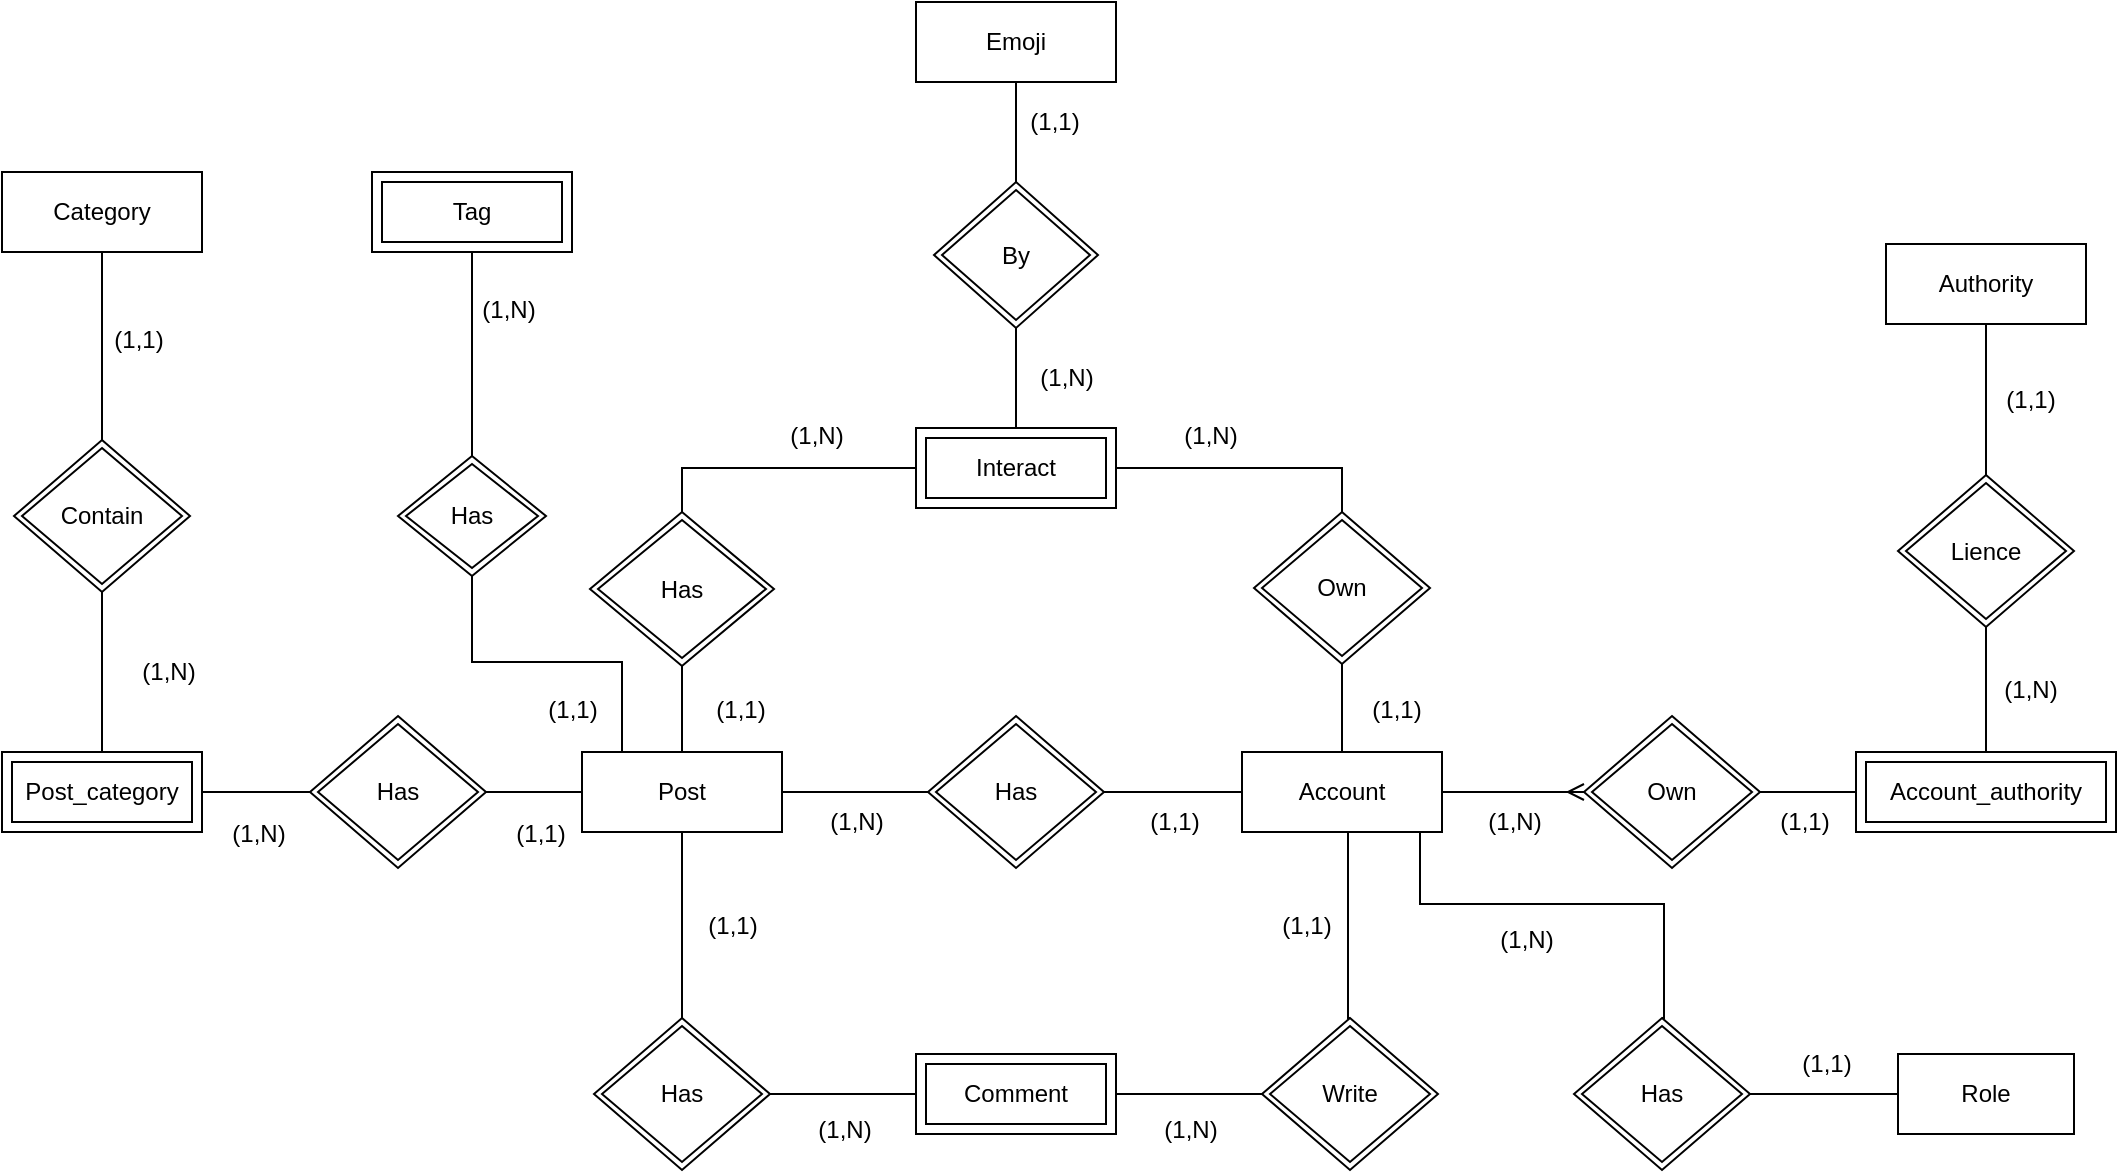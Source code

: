 <mxfile version="26.0.14">
  <diagram id="C5RBs43oDa-KdzZeNtuy" name="Page-1">
    <mxGraphModel dx="1322" dy="771" grid="0" gridSize="10" guides="1" tooltips="1" connect="1" arrows="1" fold="1" page="1" pageScale="1" pageWidth="827" pageHeight="1169" math="0" shadow="0">
      <root>
        <mxCell id="WIyWlLk6GJQsqaUBKTNV-0" />
        <mxCell id="WIyWlLk6GJQsqaUBKTNV-1" parent="WIyWlLk6GJQsqaUBKTNV-0" />
        <mxCell id="Ml0Y1lIsqMJPPoEARUl--29" style="edgeStyle=orthogonalEdgeStyle;rounded=0;orthogonalLoop=1;jettySize=auto;html=1;endArrow=none;endFill=0;entryX=1;entryY=0.5;entryDx=0;entryDy=0;startFill=0;" parent="WIyWlLk6GJQsqaUBKTNV-1" source="9PrO4wMIS41E5aJaGwnS-3" target="FAtzjwXxaEBkjEPme7Dd-24" edge="1">
          <mxGeometry relative="1" as="geometry">
            <mxPoint x="805" y="513" as="targetPoint" />
          </mxGeometry>
        </mxCell>
        <mxCell id="Ml0Y1lIsqMJPPoEARUl--38" style="edgeStyle=orthogonalEdgeStyle;rounded=0;orthogonalLoop=1;jettySize=auto;html=1;endArrow=none;endFill=0;entryX=0.5;entryY=0;entryDx=0;entryDy=0;startFill=0;" parent="WIyWlLk6GJQsqaUBKTNV-1" source="9PrO4wMIS41E5aJaGwnS-3" target="FAtzjwXxaEBkjEPme7Dd-30" edge="1">
          <mxGeometry relative="1" as="geometry">
            <Array as="points">
              <mxPoint x="900" y="593" />
            </Array>
            <mxPoint x="991" y="580" as="targetPoint" />
          </mxGeometry>
        </mxCell>
        <mxCell id="Ml0Y1lIsqMJPPoEARUl--43" style="edgeStyle=orthogonalEdgeStyle;rounded=0;orthogonalLoop=1;jettySize=auto;html=1;endArrow=none;endFill=0;entryX=0.5;entryY=1;entryDx=0;entryDy=0;exitX=0.5;exitY=0;exitDx=0;exitDy=0;startFill=0;" parent="WIyWlLk6GJQsqaUBKTNV-1" source="9PrO4wMIS41E5aJaGwnS-3" target="FAtzjwXxaEBkjEPme7Dd-11" edge="1">
          <mxGeometry relative="1" as="geometry">
            <mxPoint x="897" y="360" as="targetPoint" />
          </mxGeometry>
        </mxCell>
        <mxCell id="FAtzjwXxaEBkjEPme7Dd-39" style="edgeStyle=orthogonalEdgeStyle;rounded=0;orthogonalLoop=1;jettySize=auto;html=1;entryX=0;entryY=0.5;entryDx=0;entryDy=0;endArrow=ERmany;endFill=0;" edge="1" parent="WIyWlLk6GJQsqaUBKTNV-1" source="9PrO4wMIS41E5aJaGwnS-3" target="FAtzjwXxaEBkjEPme7Dd-36">
          <mxGeometry relative="1" as="geometry" />
        </mxCell>
        <mxCell id="FAtzjwXxaEBkjEPme7Dd-73" style="edgeStyle=orthogonalEdgeStyle;rounded=0;orthogonalLoop=1;jettySize=auto;html=1;entryX=0.5;entryY=0;entryDx=0;entryDy=0;endArrow=none;startFill=0;" edge="1" parent="WIyWlLk6GJQsqaUBKTNV-1" source="9PrO4wMIS41E5aJaGwnS-3" target="FAtzjwXxaEBkjEPme7Dd-72">
          <mxGeometry relative="1" as="geometry">
            <Array as="points">
              <mxPoint x="936" y="536" />
              <mxPoint x="1058" y="536" />
              <mxPoint x="1058" y="593" />
            </Array>
          </mxGeometry>
        </mxCell>
        <mxCell id="9PrO4wMIS41E5aJaGwnS-3" value="Account" style="whiteSpace=wrap;html=1;align=center;" parent="WIyWlLk6GJQsqaUBKTNV-1" vertex="1">
          <mxGeometry x="847" y="460" width="100" height="40" as="geometry" />
        </mxCell>
        <mxCell id="FAtzjwXxaEBkjEPme7Dd-42" style="edgeStyle=orthogonalEdgeStyle;rounded=0;orthogonalLoop=1;jettySize=auto;html=1;entryX=0.5;entryY=0;entryDx=0;entryDy=0;endArrow=none;endFill=0;startFill=0;" edge="1" parent="WIyWlLk6GJQsqaUBKTNV-1" source="Ml0Y1lIsqMJPPoEARUl--0" target="FAtzjwXxaEBkjEPme7Dd-41">
          <mxGeometry relative="1" as="geometry" />
        </mxCell>
        <mxCell id="Ml0Y1lIsqMJPPoEARUl--0" value="Authority" style="whiteSpace=wrap;html=1;align=center;" parent="WIyWlLk6GJQsqaUBKTNV-1" vertex="1">
          <mxGeometry x="1169" y="206" width="100" height="40" as="geometry" />
        </mxCell>
        <mxCell id="FAtzjwXxaEBkjEPme7Dd-45" value="" style="edgeStyle=orthogonalEdgeStyle;rounded=0;orthogonalLoop=1;jettySize=auto;html=1;endArrow=none;startFill=0;" edge="1" parent="WIyWlLk6GJQsqaUBKTNV-1" source="Ml0Y1lIsqMJPPoEARUl--4" target="FAtzjwXxaEBkjEPme7Dd-27">
          <mxGeometry relative="1" as="geometry" />
        </mxCell>
        <mxCell id="Ml0Y1lIsqMJPPoEARUl--4" value="Comment" style="shape=ext;margin=3;double=1;whiteSpace=wrap;html=1;align=center;" parent="WIyWlLk6GJQsqaUBKTNV-1" vertex="1">
          <mxGeometry x="684" y="611" width="100" height="40" as="geometry" />
        </mxCell>
        <mxCell id="Ml0Y1lIsqMJPPoEARUl--27" style="edgeStyle=orthogonalEdgeStyle;rounded=0;orthogonalLoop=1;jettySize=auto;html=1;exitX=0;exitY=0.5;exitDx=0;exitDy=0;endArrow=none;endFill=0;entryX=1;entryY=0.5;entryDx=0;entryDy=0;startFill=0;" parent="WIyWlLk6GJQsqaUBKTNV-1" source="Ml0Y1lIsqMJPPoEARUl--14" target="FAtzjwXxaEBkjEPme7Dd-21" edge="1">
          <mxGeometry relative="1" as="geometry">
            <mxPoint x="450" y="485" as="targetPoint" />
          </mxGeometry>
        </mxCell>
        <mxCell id="FAtzjwXxaEBkjEPme7Dd-3" style="edgeStyle=orthogonalEdgeStyle;rounded=0;orthogonalLoop=1;jettySize=auto;html=1;entryX=0.5;entryY=1;entryDx=0;entryDy=0;endArrow=none;endFill=0;startFill=0;" edge="1" parent="WIyWlLk6GJQsqaUBKTNV-1" source="Ml0Y1lIsqMJPPoEARUl--14" target="FAtzjwXxaEBkjEPme7Dd-2">
          <mxGeometry relative="1" as="geometry">
            <mxPoint x="407" y="370" as="targetPoint" />
            <Array as="points">
              <mxPoint x="537" y="415" />
              <mxPoint x="462" y="415" />
            </Array>
          </mxGeometry>
        </mxCell>
        <mxCell id="FAtzjwXxaEBkjEPme7Dd-12" style="edgeStyle=orthogonalEdgeStyle;rounded=0;orthogonalLoop=1;jettySize=auto;html=1;entryX=0.5;entryY=1;entryDx=0;entryDy=0;endArrow=none;endFill=0;startFill=0;" edge="1" parent="WIyWlLk6GJQsqaUBKTNV-1" source="Ml0Y1lIsqMJPPoEARUl--14" target="FAtzjwXxaEBkjEPme7Dd-10">
          <mxGeometry relative="1" as="geometry" />
        </mxCell>
        <mxCell id="FAtzjwXxaEBkjEPme7Dd-38" style="edgeStyle=orthogonalEdgeStyle;rounded=0;orthogonalLoop=1;jettySize=auto;html=1;entryX=0.5;entryY=0;entryDx=0;entryDy=0;endArrow=none;endFill=0;startFill=0;" edge="1" parent="WIyWlLk6GJQsqaUBKTNV-1" source="Ml0Y1lIsqMJPPoEARUl--14" target="FAtzjwXxaEBkjEPme7Dd-27">
          <mxGeometry relative="1" as="geometry" />
        </mxCell>
        <mxCell id="Ml0Y1lIsqMJPPoEARUl--14" value="Post" style="whiteSpace=wrap;html=1;align=center;" parent="WIyWlLk6GJQsqaUBKTNV-1" vertex="1">
          <mxGeometry x="517" y="460" width="100" height="40" as="geometry" />
        </mxCell>
        <mxCell id="FAtzjwXxaEBkjEPme7Dd-16" style="edgeStyle=orthogonalEdgeStyle;rounded=0;orthogonalLoop=1;jettySize=auto;html=1;entryX=0.5;entryY=0;entryDx=0;entryDy=0;endArrow=none;endFill=0;startFill=0;" edge="1" parent="WIyWlLk6GJQsqaUBKTNV-1" source="Ml0Y1lIsqMJPPoEARUl--16" target="FAtzjwXxaEBkjEPme7Dd-17">
          <mxGeometry relative="1" as="geometry">
            <mxPoint x="203.115" y="473" as="targetPoint" />
          </mxGeometry>
        </mxCell>
        <mxCell id="Ml0Y1lIsqMJPPoEARUl--16" value="Category" style="whiteSpace=wrap;html=1;align=center;" parent="WIyWlLk6GJQsqaUBKTNV-1" vertex="1">
          <mxGeometry x="227" y="170" width="100" height="40" as="geometry" />
        </mxCell>
        <mxCell id="Ml0Y1lIsqMJPPoEARUl--33" value="Post_category" style="shape=ext;margin=3;double=1;whiteSpace=wrap;html=1;align=center;" parent="WIyWlLk6GJQsqaUBKTNV-1" vertex="1">
          <mxGeometry x="227" y="460" width="100" height="40" as="geometry" />
        </mxCell>
        <mxCell id="Ml0Y1lIsqMJPPoEARUl--37" value="Tag" style="shape=ext;margin=3;double=1;whiteSpace=wrap;html=1;align=center;" parent="WIyWlLk6GJQsqaUBKTNV-1" vertex="1">
          <mxGeometry x="412" y="170" width="100" height="40" as="geometry" />
        </mxCell>
        <mxCell id="FAtzjwXxaEBkjEPme7Dd-7" style="edgeStyle=orthogonalEdgeStyle;rounded=0;orthogonalLoop=1;jettySize=auto;html=1;entryX=0.5;entryY=0;entryDx=0;entryDy=0;endArrow=none;endFill=0;startFill=0;" edge="1" parent="WIyWlLk6GJQsqaUBKTNV-1" source="Ml0Y1lIsqMJPPoEARUl--40" target="FAtzjwXxaEBkjEPme7Dd-5">
          <mxGeometry relative="1" as="geometry" />
        </mxCell>
        <mxCell id="Ml0Y1lIsqMJPPoEARUl--40" value="Emoji" style="whiteSpace=wrap;html=1;align=center;" parent="WIyWlLk6GJQsqaUBKTNV-1" vertex="1">
          <mxGeometry x="684" y="85" width="100" height="40" as="geometry" />
        </mxCell>
        <mxCell id="Ml0Y1lIsqMJPPoEARUl--41" value="Interact" style="shape=ext;margin=3;double=1;whiteSpace=wrap;html=1;align=center;" parent="WIyWlLk6GJQsqaUBKTNV-1" vertex="1">
          <mxGeometry x="684" y="298" width="100" height="40" as="geometry" />
        </mxCell>
        <mxCell id="Ml0Y1lIsqMJPPoEARUl--45" value="Account_authority" style="shape=ext;margin=3;double=1;whiteSpace=wrap;html=1;align=center;" parent="WIyWlLk6GJQsqaUBKTNV-1" vertex="1">
          <mxGeometry x="1154" y="460" width="130" height="40" as="geometry" />
        </mxCell>
        <mxCell id="FAtzjwXxaEBkjEPme7Dd-4" style="edgeStyle=orthogonalEdgeStyle;rounded=0;orthogonalLoop=1;jettySize=auto;html=1;entryX=0.5;entryY=1;entryDx=0;entryDy=0;endArrow=none;endFill=0;startFill=0;" edge="1" parent="WIyWlLk6GJQsqaUBKTNV-1" source="FAtzjwXxaEBkjEPme7Dd-2" target="Ml0Y1lIsqMJPPoEARUl--37">
          <mxGeometry relative="1" as="geometry" />
        </mxCell>
        <mxCell id="FAtzjwXxaEBkjEPme7Dd-2" value="Has" style="shape=rhombus;double=1;perimeter=rhombusPerimeter;whiteSpace=wrap;html=1;align=center;" vertex="1" parent="WIyWlLk6GJQsqaUBKTNV-1">
          <mxGeometry x="425" y="312" width="74" height="60" as="geometry" />
        </mxCell>
        <mxCell id="FAtzjwXxaEBkjEPme7Dd-6" style="edgeStyle=orthogonalEdgeStyle;rounded=0;orthogonalLoop=1;jettySize=auto;html=1;entryX=0.5;entryY=0;entryDx=0;entryDy=0;endArrow=none;endFill=0;startFill=0;" edge="1" parent="WIyWlLk6GJQsqaUBKTNV-1" source="FAtzjwXxaEBkjEPme7Dd-5" target="Ml0Y1lIsqMJPPoEARUl--41">
          <mxGeometry relative="1" as="geometry" />
        </mxCell>
        <mxCell id="FAtzjwXxaEBkjEPme7Dd-5" value="By" style="shape=rhombus;double=1;perimeter=rhombusPerimeter;whiteSpace=wrap;html=1;align=center;" vertex="1" parent="WIyWlLk6GJQsqaUBKTNV-1">
          <mxGeometry x="693" y="175" width="82" height="73" as="geometry" />
        </mxCell>
        <mxCell id="FAtzjwXxaEBkjEPme7Dd-13" style="edgeStyle=orthogonalEdgeStyle;rounded=0;orthogonalLoop=1;jettySize=auto;html=1;entryX=0;entryY=0.5;entryDx=0;entryDy=0;exitX=0.5;exitY=0;exitDx=0;exitDy=0;endArrow=none;endFill=0;startFill=0;" edge="1" parent="WIyWlLk6GJQsqaUBKTNV-1" source="FAtzjwXxaEBkjEPme7Dd-10" target="Ml0Y1lIsqMJPPoEARUl--41">
          <mxGeometry relative="1" as="geometry" />
        </mxCell>
        <mxCell id="FAtzjwXxaEBkjEPme7Dd-10" value="Has" style="shape=rhombus;double=1;perimeter=rhombusPerimeter;whiteSpace=wrap;html=1;align=center;" vertex="1" parent="WIyWlLk6GJQsqaUBKTNV-1">
          <mxGeometry x="521" y="340" width="92" height="77" as="geometry" />
        </mxCell>
        <mxCell id="FAtzjwXxaEBkjEPme7Dd-14" style="edgeStyle=orthogonalEdgeStyle;rounded=0;orthogonalLoop=1;jettySize=auto;html=1;entryX=1;entryY=0.5;entryDx=0;entryDy=0;exitX=0.5;exitY=0;exitDx=0;exitDy=0;endArrow=none;endFill=0;startFill=0;" edge="1" parent="WIyWlLk6GJQsqaUBKTNV-1" source="FAtzjwXxaEBkjEPme7Dd-11" target="Ml0Y1lIsqMJPPoEARUl--41">
          <mxGeometry relative="1" as="geometry" />
        </mxCell>
        <mxCell id="FAtzjwXxaEBkjEPme7Dd-11" value="Own" style="shape=rhombus;double=1;perimeter=rhombusPerimeter;whiteSpace=wrap;html=1;align=center;" vertex="1" parent="WIyWlLk6GJQsqaUBKTNV-1">
          <mxGeometry x="853" y="340" width="88" height="76" as="geometry" />
        </mxCell>
        <mxCell id="FAtzjwXxaEBkjEPme7Dd-18" style="edgeStyle=orthogonalEdgeStyle;rounded=0;orthogonalLoop=1;jettySize=auto;html=1;entryX=0.5;entryY=0;entryDx=0;entryDy=0;endArrow=none;endFill=0;startFill=0;" edge="1" parent="WIyWlLk6GJQsqaUBKTNV-1" source="FAtzjwXxaEBkjEPme7Dd-17" target="Ml0Y1lIsqMJPPoEARUl--33">
          <mxGeometry relative="1" as="geometry" />
        </mxCell>
        <mxCell id="FAtzjwXxaEBkjEPme7Dd-17" value="Contain" style="shape=rhombus;double=1;perimeter=rhombusPerimeter;whiteSpace=wrap;html=1;align=center;" vertex="1" parent="WIyWlLk6GJQsqaUBKTNV-1">
          <mxGeometry x="233" y="304" width="88" height="76" as="geometry" />
        </mxCell>
        <mxCell id="FAtzjwXxaEBkjEPme7Dd-23" style="edgeStyle=orthogonalEdgeStyle;rounded=0;orthogonalLoop=1;jettySize=auto;html=1;entryX=1;entryY=0.5;entryDx=0;entryDy=0;endArrow=none;endFill=0;startFill=0;" edge="1" parent="WIyWlLk6GJQsqaUBKTNV-1" source="FAtzjwXxaEBkjEPme7Dd-21" target="Ml0Y1lIsqMJPPoEARUl--33">
          <mxGeometry relative="1" as="geometry" />
        </mxCell>
        <mxCell id="FAtzjwXxaEBkjEPme7Dd-21" value="Has" style="shape=rhombus;double=1;perimeter=rhombusPerimeter;whiteSpace=wrap;html=1;align=center;" vertex="1" parent="WIyWlLk6GJQsqaUBKTNV-1">
          <mxGeometry x="381" y="442" width="88" height="76" as="geometry" />
        </mxCell>
        <mxCell id="FAtzjwXxaEBkjEPme7Dd-26" style="edgeStyle=orthogonalEdgeStyle;rounded=0;orthogonalLoop=1;jettySize=auto;html=1;endArrow=none;endFill=0;startFill=0;" edge="1" parent="WIyWlLk6GJQsqaUBKTNV-1" source="FAtzjwXxaEBkjEPme7Dd-24" target="Ml0Y1lIsqMJPPoEARUl--14">
          <mxGeometry relative="1" as="geometry" />
        </mxCell>
        <mxCell id="FAtzjwXxaEBkjEPme7Dd-24" value="Has" style="shape=rhombus;double=1;perimeter=rhombusPerimeter;whiteSpace=wrap;html=1;align=center;" vertex="1" parent="WIyWlLk6GJQsqaUBKTNV-1">
          <mxGeometry x="690" y="442" width="88" height="76" as="geometry" />
        </mxCell>
        <mxCell id="FAtzjwXxaEBkjEPme7Dd-27" value="Has" style="shape=rhombus;double=1;perimeter=rhombusPerimeter;whiteSpace=wrap;html=1;align=center;" vertex="1" parent="WIyWlLk6GJQsqaUBKTNV-1">
          <mxGeometry x="523" y="593" width="88" height="76" as="geometry" />
        </mxCell>
        <mxCell id="FAtzjwXxaEBkjEPme7Dd-31" style="edgeStyle=orthogonalEdgeStyle;rounded=0;orthogonalLoop=1;jettySize=auto;html=1;entryX=1;entryY=0.5;entryDx=0;entryDy=0;endArrow=none;endFill=0;startFill=0;" edge="1" parent="WIyWlLk6GJQsqaUBKTNV-1" source="FAtzjwXxaEBkjEPme7Dd-30" target="Ml0Y1lIsqMJPPoEARUl--4">
          <mxGeometry relative="1" as="geometry" />
        </mxCell>
        <mxCell id="FAtzjwXxaEBkjEPme7Dd-30" value="Write" style="shape=rhombus;double=1;perimeter=rhombusPerimeter;whiteSpace=wrap;html=1;align=center;" vertex="1" parent="WIyWlLk6GJQsqaUBKTNV-1">
          <mxGeometry x="857" y="593" width="88" height="76" as="geometry" />
        </mxCell>
        <mxCell id="FAtzjwXxaEBkjEPme7Dd-40" style="edgeStyle=orthogonalEdgeStyle;rounded=0;orthogonalLoop=1;jettySize=auto;html=1;entryX=0;entryY=0.5;entryDx=0;entryDy=0;endArrow=none;endFill=0;startFill=0;" edge="1" parent="WIyWlLk6GJQsqaUBKTNV-1" source="FAtzjwXxaEBkjEPme7Dd-36" target="Ml0Y1lIsqMJPPoEARUl--45">
          <mxGeometry relative="1" as="geometry" />
        </mxCell>
        <mxCell id="FAtzjwXxaEBkjEPme7Dd-36" value="Own" style="shape=rhombus;double=1;perimeter=rhombusPerimeter;whiteSpace=wrap;html=1;align=center;" vertex="1" parent="WIyWlLk6GJQsqaUBKTNV-1">
          <mxGeometry x="1018" y="442" width="88" height="76" as="geometry" />
        </mxCell>
        <mxCell id="FAtzjwXxaEBkjEPme7Dd-43" style="edgeStyle=orthogonalEdgeStyle;rounded=0;orthogonalLoop=1;jettySize=auto;html=1;endArrow=none;endFill=0;startFill=0;" edge="1" parent="WIyWlLk6GJQsqaUBKTNV-1" source="FAtzjwXxaEBkjEPme7Dd-41" target="Ml0Y1lIsqMJPPoEARUl--45">
          <mxGeometry relative="1" as="geometry" />
        </mxCell>
        <mxCell id="FAtzjwXxaEBkjEPme7Dd-41" value="Lience" style="shape=rhombus;double=1;perimeter=rhombusPerimeter;whiteSpace=wrap;html=1;align=center;" vertex="1" parent="WIyWlLk6GJQsqaUBKTNV-1">
          <mxGeometry x="1175" y="321.5" width="88" height="76" as="geometry" />
        </mxCell>
        <mxCell id="FAtzjwXxaEBkjEPme7Dd-47" value="(1,1)" style="text;html=1;align=center;verticalAlign=middle;resizable=0;points=[];autosize=1;strokeColor=none;fillColor=none;" vertex="1" parent="WIyWlLk6GJQsqaUBKTNV-1">
          <mxGeometry x="731" y="132" width="43" height="26" as="geometry" />
        </mxCell>
        <mxCell id="FAtzjwXxaEBkjEPme7Dd-48" value="(1,1)" style="text;html=1;align=center;verticalAlign=middle;resizable=0;points=[];autosize=1;strokeColor=none;fillColor=none;" vertex="1" parent="WIyWlLk6GJQsqaUBKTNV-1">
          <mxGeometry x="574" y="426" width="43" height="26" as="geometry" />
        </mxCell>
        <mxCell id="FAtzjwXxaEBkjEPme7Dd-49" value="(1,1)" style="text;html=1;align=center;verticalAlign=middle;resizable=0;points=[];autosize=1;strokeColor=none;fillColor=none;" vertex="1" parent="WIyWlLk6GJQsqaUBKTNV-1">
          <mxGeometry x="490" y="426" width="43" height="26" as="geometry" />
        </mxCell>
        <mxCell id="FAtzjwXxaEBkjEPme7Dd-50" value="(1,1)" style="text;html=1;align=center;verticalAlign=middle;resizable=0;points=[];autosize=1;strokeColor=none;fillColor=none;" vertex="1" parent="WIyWlLk6GJQsqaUBKTNV-1">
          <mxGeometry x="474" y="488" width="43" height="26" as="geometry" />
        </mxCell>
        <mxCell id="FAtzjwXxaEBkjEPme7Dd-51" value="(1,1)" style="text;html=1;align=center;verticalAlign=middle;resizable=0;points=[];autosize=1;strokeColor=none;fillColor=none;" vertex="1" parent="WIyWlLk6GJQsqaUBKTNV-1">
          <mxGeometry x="273" y="241" width="43" height="26" as="geometry" />
        </mxCell>
        <mxCell id="FAtzjwXxaEBkjEPme7Dd-52" value="(1,1)" style="text;html=1;align=center;verticalAlign=middle;resizable=0;points=[];autosize=1;strokeColor=none;fillColor=none;" vertex="1" parent="WIyWlLk6GJQsqaUBKTNV-1">
          <mxGeometry x="902" y="426" width="43" height="26" as="geometry" />
        </mxCell>
        <mxCell id="FAtzjwXxaEBkjEPme7Dd-53" value="(1,1)" style="text;html=1;align=center;verticalAlign=middle;resizable=0;points=[];autosize=1;strokeColor=none;fillColor=none;" vertex="1" parent="WIyWlLk6GJQsqaUBKTNV-1">
          <mxGeometry x="1219" y="270.5" width="43" height="26" as="geometry" />
        </mxCell>
        <mxCell id="FAtzjwXxaEBkjEPme7Dd-54" value="(1,N)" style="text;html=1;align=center;verticalAlign=middle;resizable=0;points=[];autosize=1;strokeColor=none;fillColor=none;" vertex="1" parent="WIyWlLk6GJQsqaUBKTNV-1">
          <mxGeometry x="1218" y="416" width="45" height="26" as="geometry" />
        </mxCell>
        <mxCell id="FAtzjwXxaEBkjEPme7Dd-55" value="(1,1)" style="text;html=1;align=center;verticalAlign=middle;resizable=0;points=[];autosize=1;strokeColor=none;fillColor=none;" vertex="1" parent="WIyWlLk6GJQsqaUBKTNV-1">
          <mxGeometry x="1106" y="482" width="43" height="26" as="geometry" />
        </mxCell>
        <mxCell id="FAtzjwXxaEBkjEPme7Dd-56" value="(1,1)" style="text;html=1;align=center;verticalAlign=middle;resizable=0;points=[];autosize=1;strokeColor=none;fillColor=none;" vertex="1" parent="WIyWlLk6GJQsqaUBKTNV-1">
          <mxGeometry x="857" y="534" width="43" height="26" as="geometry" />
        </mxCell>
        <mxCell id="FAtzjwXxaEBkjEPme7Dd-57" value="(1,1)" style="text;html=1;align=center;verticalAlign=middle;resizable=0;points=[];autosize=1;strokeColor=none;fillColor=none;" vertex="1" parent="WIyWlLk6GJQsqaUBKTNV-1">
          <mxGeometry x="570" y="534" width="43" height="26" as="geometry" />
        </mxCell>
        <mxCell id="FAtzjwXxaEBkjEPme7Dd-59" value="(1,N)" style="text;html=1;align=center;verticalAlign=middle;resizable=0;points=[];autosize=1;strokeColor=none;fillColor=none;" vertex="1" parent="WIyWlLk6GJQsqaUBKTNV-1">
          <mxGeometry x="457" y="226" width="45" height="26" as="geometry" />
        </mxCell>
        <mxCell id="FAtzjwXxaEBkjEPme7Dd-60" value="(1,N)" style="text;html=1;align=center;verticalAlign=middle;resizable=0;points=[];autosize=1;strokeColor=none;fillColor=none;" vertex="1" parent="WIyWlLk6GJQsqaUBKTNV-1">
          <mxGeometry x="287" y="407" width="45" height="26" as="geometry" />
        </mxCell>
        <mxCell id="FAtzjwXxaEBkjEPme7Dd-61" value="(1,N)" style="text;html=1;align=center;verticalAlign=middle;resizable=0;points=[];autosize=1;strokeColor=none;fillColor=none;" vertex="1" parent="WIyWlLk6GJQsqaUBKTNV-1">
          <mxGeometry x="332" y="488" width="45" height="26" as="geometry" />
        </mxCell>
        <mxCell id="FAtzjwXxaEBkjEPme7Dd-62" value="(1,N)" style="text;html=1;align=center;verticalAlign=middle;resizable=0;points=[];autosize=1;strokeColor=none;fillColor=none;" vertex="1" parent="WIyWlLk6GJQsqaUBKTNV-1">
          <mxGeometry x="625" y="636" width="45" height="26" as="geometry" />
        </mxCell>
        <mxCell id="FAtzjwXxaEBkjEPme7Dd-63" value="(1,N)" style="text;html=1;align=center;verticalAlign=middle;resizable=0;points=[];autosize=1;strokeColor=none;fillColor=none;" vertex="1" parent="WIyWlLk6GJQsqaUBKTNV-1">
          <mxGeometry x="798" y="636" width="45" height="26" as="geometry" />
        </mxCell>
        <mxCell id="FAtzjwXxaEBkjEPme7Dd-64" value="(1,N)" style="text;html=1;align=center;verticalAlign=middle;resizable=0;points=[];autosize=1;strokeColor=none;fillColor=none;" vertex="1" parent="WIyWlLk6GJQsqaUBKTNV-1">
          <mxGeometry x="631" y="482" width="45" height="26" as="geometry" />
        </mxCell>
        <mxCell id="FAtzjwXxaEBkjEPme7Dd-66" value="(1,N)" style="text;html=1;align=center;verticalAlign=middle;resizable=0;points=[];autosize=1;strokeColor=none;fillColor=none;" vertex="1" parent="WIyWlLk6GJQsqaUBKTNV-1">
          <mxGeometry x="611" y="289" width="45" height="26" as="geometry" />
        </mxCell>
        <mxCell id="FAtzjwXxaEBkjEPme7Dd-67" value="(1,N)" style="text;html=1;align=center;verticalAlign=middle;resizable=0;points=[];autosize=1;strokeColor=none;fillColor=none;" vertex="1" parent="WIyWlLk6GJQsqaUBKTNV-1">
          <mxGeometry x="808" y="289" width="45" height="26" as="geometry" />
        </mxCell>
        <mxCell id="FAtzjwXxaEBkjEPme7Dd-68" value="(1,N)" style="text;html=1;align=center;verticalAlign=middle;resizable=0;points=[];autosize=1;strokeColor=none;fillColor=none;" vertex="1" parent="WIyWlLk6GJQsqaUBKTNV-1">
          <mxGeometry x="736" y="260" width="45" height="26" as="geometry" />
        </mxCell>
        <mxCell id="FAtzjwXxaEBkjEPme7Dd-69" value="(1,N)" style="text;html=1;align=center;verticalAlign=middle;resizable=0;points=[];autosize=1;strokeColor=none;fillColor=none;" vertex="1" parent="WIyWlLk6GJQsqaUBKTNV-1">
          <mxGeometry x="960" y="482" width="45" height="26" as="geometry" />
        </mxCell>
        <mxCell id="FAtzjwXxaEBkjEPme7Dd-70" value="Role" style="whiteSpace=wrap;html=1;align=center;" vertex="1" parent="WIyWlLk6GJQsqaUBKTNV-1">
          <mxGeometry x="1175" y="611" width="88" height="40" as="geometry" />
        </mxCell>
        <mxCell id="FAtzjwXxaEBkjEPme7Dd-74" style="edgeStyle=orthogonalEdgeStyle;rounded=0;orthogonalLoop=1;jettySize=auto;html=1;entryX=0;entryY=0.5;entryDx=0;entryDy=0;endArrow=none;startFill=0;" edge="1" parent="WIyWlLk6GJQsqaUBKTNV-1" source="FAtzjwXxaEBkjEPme7Dd-72" target="FAtzjwXxaEBkjEPme7Dd-70">
          <mxGeometry relative="1" as="geometry" />
        </mxCell>
        <mxCell id="FAtzjwXxaEBkjEPme7Dd-72" value="Has" style="shape=rhombus;double=1;perimeter=rhombusPerimeter;whiteSpace=wrap;html=1;align=center;" vertex="1" parent="WIyWlLk6GJQsqaUBKTNV-1">
          <mxGeometry x="1013" y="593" width="88" height="76" as="geometry" />
        </mxCell>
        <mxCell id="FAtzjwXxaEBkjEPme7Dd-75" value="(1,N)" style="text;html=1;align=center;verticalAlign=middle;resizable=0;points=[];autosize=1;strokeColor=none;fillColor=none;" vertex="1" parent="WIyWlLk6GJQsqaUBKTNV-1">
          <mxGeometry x="966" y="541" width="45" height="26" as="geometry" />
        </mxCell>
        <mxCell id="FAtzjwXxaEBkjEPme7Dd-76" value="(1,1)" style="text;html=1;align=center;verticalAlign=middle;resizable=0;points=[];autosize=1;strokeColor=none;fillColor=none;" vertex="1" parent="WIyWlLk6GJQsqaUBKTNV-1">
          <mxGeometry x="1117" y="603" width="43" height="26" as="geometry" />
        </mxCell>
        <mxCell id="FAtzjwXxaEBkjEPme7Dd-77" value="(1,1)" style="text;html=1;align=center;verticalAlign=middle;resizable=0;points=[];autosize=1;strokeColor=none;fillColor=none;" vertex="1" parent="WIyWlLk6GJQsqaUBKTNV-1">
          <mxGeometry x="791" y="482" width="43" height="26" as="geometry" />
        </mxCell>
      </root>
    </mxGraphModel>
  </diagram>
</mxfile>
